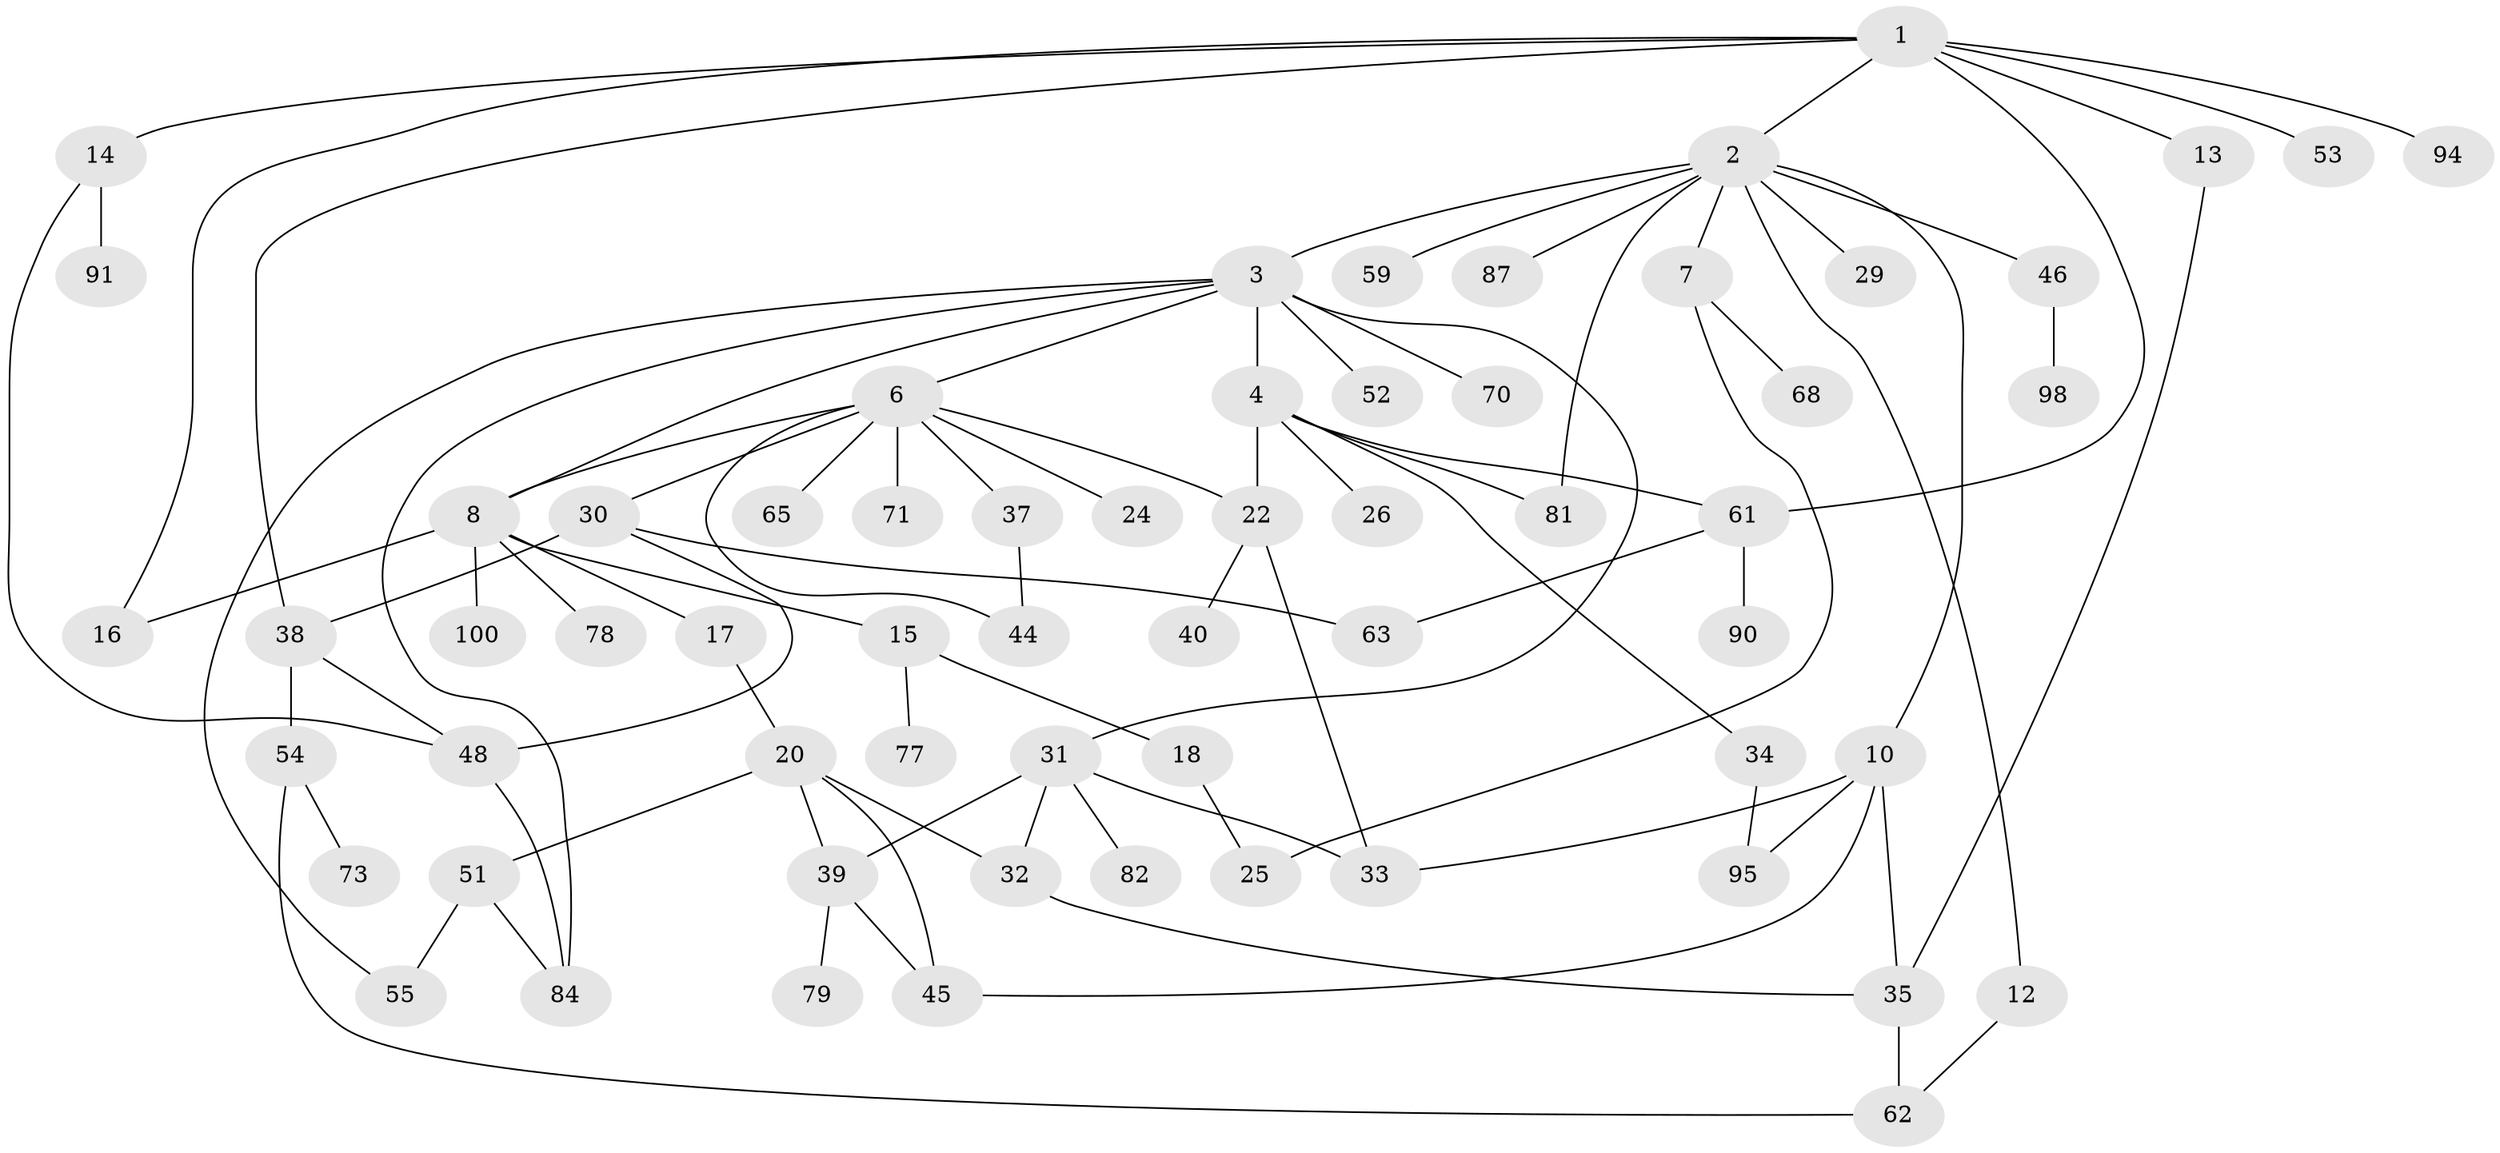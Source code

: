 // original degree distribution, {6: 0.03, 7: 0.02, 9: 0.01, 4: 0.09, 3: 0.16, 5: 0.06, 2: 0.32, 1: 0.31}
// Generated by graph-tools (version 1.1) at 2025/38/02/21/25 10:38:52]
// undirected, 62 vertices, 86 edges
graph export_dot {
graph [start="1"]
  node [color=gray90,style=filled];
  1 [super="+11"];
  2 [super="+9"];
  3 [super="+57"];
  4 [super="+5"];
  6 [super="+23"];
  7 [super="+47"];
  8 [super="+43"];
  10;
  12;
  13 [super="+19"];
  14 [super="+28"];
  15 [super="+67"];
  16 [super="+27"];
  17 [super="+50"];
  18 [super="+80"];
  20 [super="+21"];
  22 [super="+97"];
  24 [super="+49"];
  25 [super="+41"];
  26;
  29;
  30 [super="+76"];
  31 [super="+92"];
  32 [super="+36"];
  33 [super="+86"];
  34;
  35 [super="+96"];
  37 [super="+42"];
  38 [super="+85"];
  39 [super="+66"];
  40;
  44;
  45 [super="+74"];
  46 [super="+88"];
  48 [super="+58"];
  51 [super="+89"];
  52 [super="+64"];
  53;
  54 [super="+72"];
  55 [super="+56"];
  59 [super="+60"];
  61 [super="+75"];
  62 [super="+99"];
  63 [super="+69"];
  65;
  68;
  70 [super="+83"];
  71;
  73;
  77;
  78;
  79 [super="+93"];
  81;
  82;
  84;
  87;
  90;
  91;
  94;
  95;
  98;
  100;
  1 -- 2;
  1 -- 14;
  1 -- 16;
  1 -- 94;
  1 -- 13;
  1 -- 53;
  1 -- 38;
  1 -- 61;
  2 -- 3;
  2 -- 7;
  2 -- 10;
  2 -- 81;
  2 -- 87;
  2 -- 59;
  2 -- 12;
  2 -- 29;
  2 -- 46;
  3 -- 4;
  3 -- 6;
  3 -- 31;
  3 -- 52;
  3 -- 70;
  3 -- 84;
  3 -- 8;
  3 -- 55;
  4 -- 22;
  4 -- 81;
  4 -- 26;
  4 -- 61;
  4 -- 34;
  6 -- 8;
  6 -- 24;
  6 -- 30;
  6 -- 37;
  6 -- 44;
  6 -- 65;
  6 -- 71;
  6 -- 22;
  7 -- 25;
  7 -- 68;
  8 -- 15;
  8 -- 17;
  8 -- 78;
  8 -- 16;
  8 -- 100;
  10 -- 45;
  10 -- 35;
  10 -- 95;
  10 -- 33;
  12 -- 62;
  13 -- 35;
  14 -- 91;
  14 -- 48;
  15 -- 18;
  15 -- 77;
  17 -- 20;
  18 -- 25;
  20 -- 32;
  20 -- 51;
  20 -- 45;
  20 -- 39;
  22 -- 40;
  22 -- 33;
  30 -- 38;
  30 -- 63;
  30 -- 48;
  31 -- 33;
  31 -- 39 [weight=2];
  31 -- 82;
  31 -- 32;
  32 -- 35;
  34 -- 95;
  35 -- 62;
  37 -- 44;
  38 -- 48;
  38 -- 54;
  39 -- 79;
  39 -- 45;
  46 -- 98;
  48 -- 84;
  51 -- 55;
  51 -- 84;
  54 -- 73;
  54 -- 62;
  61 -- 90;
  61 -- 63;
}
